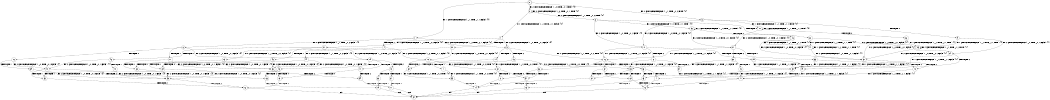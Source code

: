 digraph BCG {
size = "7, 10.5";
center = TRUE;
node [shape = circle];
0 [peripheries = 2];
0 -> 1 [label = "EX !1 !ATOMIC_EXCH_BRANCH (1, +1, TRUE, +1, 1, FALSE) !{0}"];
0 -> 2 [label = "EX !2 !ATOMIC_EXCH_BRANCH (1, +0, TRUE, +0, 1, TRUE) !{0}"];
0 -> 3 [label = "EX !0 !ATOMIC_EXCH_BRANCH (1, +1, TRUE, +0, 2, TRUE) !{0}"];
1 -> 4 [label = "TERMINATE !1"];
1 -> 5 [label = "EX !2 !ATOMIC_EXCH_BRANCH (1, +0, TRUE, +0, 1, FALSE) !{0}"];
1 -> 6 [label = "EX !0 !ATOMIC_EXCH_BRANCH (1, +1, TRUE, +0, 2, FALSE) !{0}"];
2 -> 7 [label = "EX !1 !ATOMIC_EXCH_BRANCH (1, +1, TRUE, +1, 1, FALSE) !{0}"];
2 -> 8 [label = "EX !0 !ATOMIC_EXCH_BRANCH (1, +1, TRUE, +0, 2, TRUE) !{0}"];
2 -> 2 [label = "EX !2 !ATOMIC_EXCH_BRANCH (1, +0, TRUE, +0, 1, TRUE) !{0}"];
3 -> 9 [label = "TERMINATE !0"];
3 -> 10 [label = "EX !1 !ATOMIC_EXCH_BRANCH (1, +1, TRUE, +1, 1, TRUE) !{0}"];
3 -> 11 [label = "EX !2 !ATOMIC_EXCH_BRANCH (1, +0, TRUE, +0, 1, FALSE) !{0}"];
4 -> 12 [label = "EX !2 !ATOMIC_EXCH_BRANCH (1, +0, TRUE, +0, 1, FALSE) !{0}"];
4 -> 13 [label = "EX !0 !ATOMIC_EXCH_BRANCH (1, +1, TRUE, +0, 2, FALSE) !{0}"];
5 -> 14 [label = "TERMINATE !1"];
5 -> 15 [label = "TERMINATE !2"];
5 -> 16 [label = "EX !0 !ATOMIC_EXCH_BRANCH (1, +1, TRUE, +0, 2, TRUE) !{0}"];
6 -> 17 [label = "TERMINATE !1"];
6 -> 18 [label = "TERMINATE !0"];
6 -> 19 [label = "EX !2 !ATOMIC_EXCH_BRANCH (1, +0, TRUE, +0, 1, FALSE) !{0}"];
7 -> 20 [label = "TERMINATE !1"];
7 -> 21 [label = "EX !0 !ATOMIC_EXCH_BRANCH (1, +1, TRUE, +0, 2, FALSE) !{0}"];
7 -> 5 [label = "EX !2 !ATOMIC_EXCH_BRANCH (1, +0, TRUE, +0, 1, FALSE) !{0}"];
8 -> 22 [label = "TERMINATE !0"];
8 -> 23 [label = "EX !1 !ATOMIC_EXCH_BRANCH (1, +1, TRUE, +1, 1, TRUE) !{0}"];
8 -> 11 [label = "EX !2 !ATOMIC_EXCH_BRANCH (1, +0, TRUE, +0, 1, FALSE) !{0}"];
9 -> 24 [label = "EX !2 !ATOMIC_EXCH_BRANCH (1, +0, TRUE, +0, 1, FALSE) !{1}"];
9 -> 25 [label = "EX !1 !ATOMIC_EXCH_BRANCH (1, +1, TRUE, +1, 1, TRUE) !{1}"];
10 -> 26 [label = "TERMINATE !0"];
10 -> 27 [label = "EX !2 !ATOMIC_EXCH_BRANCH (1, +0, TRUE, +0, 1, FALSE) !{0}"];
10 -> 10 [label = "EX !1 !ATOMIC_EXCH_BRANCH (1, +1, TRUE, +1, 1, TRUE) !{0}"];
11 -> 28 [label = "TERMINATE !2"];
11 -> 29 [label = "TERMINATE !0"];
11 -> 16 [label = "EX !1 !ATOMIC_EXCH_BRANCH (1, +1, TRUE, +1, 1, FALSE) !{0}"];
12 -> 30 [label = "TERMINATE !2"];
12 -> 31 [label = "EX !0 !ATOMIC_EXCH_BRANCH (1, +1, TRUE, +0, 2, TRUE) !{0}"];
13 -> 32 [label = "TERMINATE !0"];
13 -> 33 [label = "EX !2 !ATOMIC_EXCH_BRANCH (1, +0, TRUE, +0, 1, FALSE) !{0}"];
14 -> 30 [label = "TERMINATE !2"];
14 -> 31 [label = "EX !0 !ATOMIC_EXCH_BRANCH (1, +1, TRUE, +0, 2, TRUE) !{0}"];
15 -> 34 [label = "TERMINATE !1"];
15 -> 35 [label = "EX !0 !ATOMIC_EXCH_BRANCH (1, +1, TRUE, +0, 2, TRUE) !{0}"];
16 -> 36 [label = "TERMINATE !1"];
16 -> 37 [label = "TERMINATE !2"];
16 -> 38 [label = "TERMINATE !0"];
17 -> 32 [label = "TERMINATE !0"];
17 -> 33 [label = "EX !2 !ATOMIC_EXCH_BRANCH (1, +0, TRUE, +0, 1, FALSE) !{0}"];
18 -> 39 [label = "TERMINATE !1"];
18 -> 40 [label = "EX !2 !ATOMIC_EXCH_BRANCH (1, +0, TRUE, +0, 1, FALSE) !{1}"];
19 -> 41 [label = "TERMINATE !1"];
19 -> 42 [label = "TERMINATE !2"];
19 -> 43 [label = "TERMINATE !0"];
20 -> 44 [label = "EX !0 !ATOMIC_EXCH_BRANCH (1, +1, TRUE, +0, 2, FALSE) !{0}"];
20 -> 12 [label = "EX !2 !ATOMIC_EXCH_BRANCH (1, +0, TRUE, +0, 1, FALSE) !{0}"];
21 -> 45 [label = "TERMINATE !1"];
21 -> 46 [label = "TERMINATE !0"];
21 -> 19 [label = "EX !2 !ATOMIC_EXCH_BRANCH (1, +0, TRUE, +0, 1, FALSE) !{0}"];
22 -> 47 [label = "EX !1 !ATOMIC_EXCH_BRANCH (1, +1, TRUE, +1, 1, TRUE) !{1}"];
22 -> 24 [label = "EX !2 !ATOMIC_EXCH_BRANCH (1, +0, TRUE, +0, 1, FALSE) !{1}"];
23 -> 48 [label = "TERMINATE !0"];
23 -> 27 [label = "EX !2 !ATOMIC_EXCH_BRANCH (1, +0, TRUE, +0, 1, FALSE) !{0}"];
23 -> 23 [label = "EX !1 !ATOMIC_EXCH_BRANCH (1, +1, TRUE, +1, 1, TRUE) !{0}"];
24 -> 49 [label = "TERMINATE !2"];
24 -> 50 [label = "EX !1 !ATOMIC_EXCH_BRANCH (1, +1, TRUE, +1, 1, FALSE) !{1}"];
25 -> 51 [label = "EX !2 !ATOMIC_EXCH_BRANCH (1, +0, TRUE, +0, 1, FALSE) !{1}"];
25 -> 25 [label = "EX !1 !ATOMIC_EXCH_BRANCH (1, +1, TRUE, +1, 1, TRUE) !{1}"];
26 -> 51 [label = "EX !2 !ATOMIC_EXCH_BRANCH (1, +0, TRUE, +0, 1, FALSE) !{1}"];
26 -> 25 [label = "EX !1 !ATOMIC_EXCH_BRANCH (1, +1, TRUE, +1, 1, TRUE) !{1}"];
27 -> 52 [label = "TERMINATE !2"];
27 -> 53 [label = "TERMINATE !0"];
27 -> 16 [label = "EX !1 !ATOMIC_EXCH_BRANCH (1, +1, TRUE, +1, 1, FALSE) !{0}"];
28 -> 54 [label = "TERMINATE !0"];
28 -> 35 [label = "EX !1 !ATOMIC_EXCH_BRANCH (1, +1, TRUE, +1, 1, FALSE) !{0}"];
29 -> 49 [label = "TERMINATE !2"];
29 -> 50 [label = "EX !1 !ATOMIC_EXCH_BRANCH (1, +1, TRUE, +1, 1, FALSE) !{1}"];
30 -> 55 [label = "EX !0 !ATOMIC_EXCH_BRANCH (1, +1, TRUE, +0, 2, TRUE) !{0}"];
31 -> 56 [label = "TERMINATE !2"];
31 -> 57 [label = "TERMINATE !0"];
32 -> 58 [label = "EX !2 !ATOMIC_EXCH_BRANCH (1, +0, TRUE, +0, 1, FALSE) !{2}"];
33 -> 59 [label = "TERMINATE !2"];
33 -> 60 [label = "TERMINATE !0"];
34 -> 55 [label = "EX !0 !ATOMIC_EXCH_BRANCH (1, +1, TRUE, +0, 2, TRUE) !{0}"];
35 -> 61 [label = "TERMINATE !1"];
35 -> 62 [label = "TERMINATE !0"];
36 -> 56 [label = "TERMINATE !2"];
36 -> 57 [label = "TERMINATE !0"];
37 -> 61 [label = "TERMINATE !1"];
37 -> 62 [label = "TERMINATE !0"];
38 -> 63 [label = "TERMINATE !1"];
38 -> 64 [label = "TERMINATE !2"];
39 -> 58 [label = "EX !2 !ATOMIC_EXCH_BRANCH (1, +0, TRUE, +0, 1, FALSE) !{2}"];
40 -> 65 [label = "TERMINATE !1"];
40 -> 66 [label = "TERMINATE !2"];
41 -> 59 [label = "TERMINATE !2"];
41 -> 60 [label = "TERMINATE !0"];
42 -> 67 [label = "TERMINATE !1"];
42 -> 68 [label = "TERMINATE !0"];
43 -> 65 [label = "TERMINATE !1"];
43 -> 66 [label = "TERMINATE !2"];
44 -> 69 [label = "TERMINATE !0"];
44 -> 33 [label = "EX !2 !ATOMIC_EXCH_BRANCH (1, +0, TRUE, +0, 1, FALSE) !{0}"];
45 -> 69 [label = "TERMINATE !0"];
45 -> 33 [label = "EX !2 !ATOMIC_EXCH_BRANCH (1, +0, TRUE, +0, 1, FALSE) !{0}"];
46 -> 70 [label = "TERMINATE !1"];
46 -> 40 [label = "EX !2 !ATOMIC_EXCH_BRANCH (1, +0, TRUE, +0, 1, FALSE) !{1}"];
47 -> 51 [label = "EX !2 !ATOMIC_EXCH_BRANCH (1, +0, TRUE, +0, 1, FALSE) !{1}"];
47 -> 47 [label = "EX !1 !ATOMIC_EXCH_BRANCH (1, +1, TRUE, +1, 1, TRUE) !{1}"];
48 -> 51 [label = "EX !2 !ATOMIC_EXCH_BRANCH (1, +0, TRUE, +0, 1, FALSE) !{1}"];
48 -> 47 [label = "EX !1 !ATOMIC_EXCH_BRANCH (1, +1, TRUE, +1, 1, TRUE) !{1}"];
49 -> 71 [label = "EX !1 !ATOMIC_EXCH_BRANCH (1, +1, TRUE, +1, 1, FALSE) !{1}"];
50 -> 63 [label = "TERMINATE !1"];
50 -> 64 [label = "TERMINATE !2"];
51 -> 72 [label = "TERMINATE !2"];
51 -> 50 [label = "EX !1 !ATOMIC_EXCH_BRANCH (1, +1, TRUE, +1, 1, FALSE) !{1}"];
52 -> 73 [label = "TERMINATE !0"];
52 -> 35 [label = "EX !1 !ATOMIC_EXCH_BRANCH (1, +1, TRUE, +1, 1, FALSE) !{0}"];
53 -> 72 [label = "TERMINATE !2"];
53 -> 50 [label = "EX !1 !ATOMIC_EXCH_BRANCH (1, +1, TRUE, +1, 1, FALSE) !{1}"];
54 -> 71 [label = "EX !1 !ATOMIC_EXCH_BRANCH (1, +1, TRUE, +1, 1, FALSE) !{1}"];
55 -> 74 [label = "TERMINATE !0"];
56 -> 74 [label = "TERMINATE !0"];
57 -> 75 [label = "TERMINATE !2"];
58 -> 76 [label = "TERMINATE !2"];
59 -> 77 [label = "TERMINATE !0"];
60 -> 76 [label = "TERMINATE !2"];
61 -> 74 [label = "TERMINATE !0"];
62 -> 78 [label = "TERMINATE !1"];
63 -> 75 [label = "TERMINATE !2"];
64 -> 78 [label = "TERMINATE !1"];
65 -> 76 [label = "TERMINATE !2"];
66 -> 79 [label = "TERMINATE !1"];
67 -> 77 [label = "TERMINATE !0"];
68 -> 79 [label = "TERMINATE !1"];
69 -> 58 [label = "EX !2 !ATOMIC_EXCH_BRANCH (1, +0, TRUE, +0, 1, FALSE) !{2}"];
70 -> 58 [label = "EX !2 !ATOMIC_EXCH_BRANCH (1, +0, TRUE, +0, 1, FALSE) !{2}"];
71 -> 78 [label = "TERMINATE !1"];
72 -> 71 [label = "EX !1 !ATOMIC_EXCH_BRANCH (1, +1, TRUE, +1, 1, FALSE) !{1}"];
73 -> 71 [label = "EX !1 !ATOMIC_EXCH_BRANCH (1, +1, TRUE, +1, 1, FALSE) !{1}"];
74 -> 80 [label = "exit"];
75 -> 80 [label = "exit"];
76 -> 80 [label = "exit"];
77 -> 80 [label = "exit"];
78 -> 80 [label = "exit"];
79 -> 80 [label = "exit"];
}
